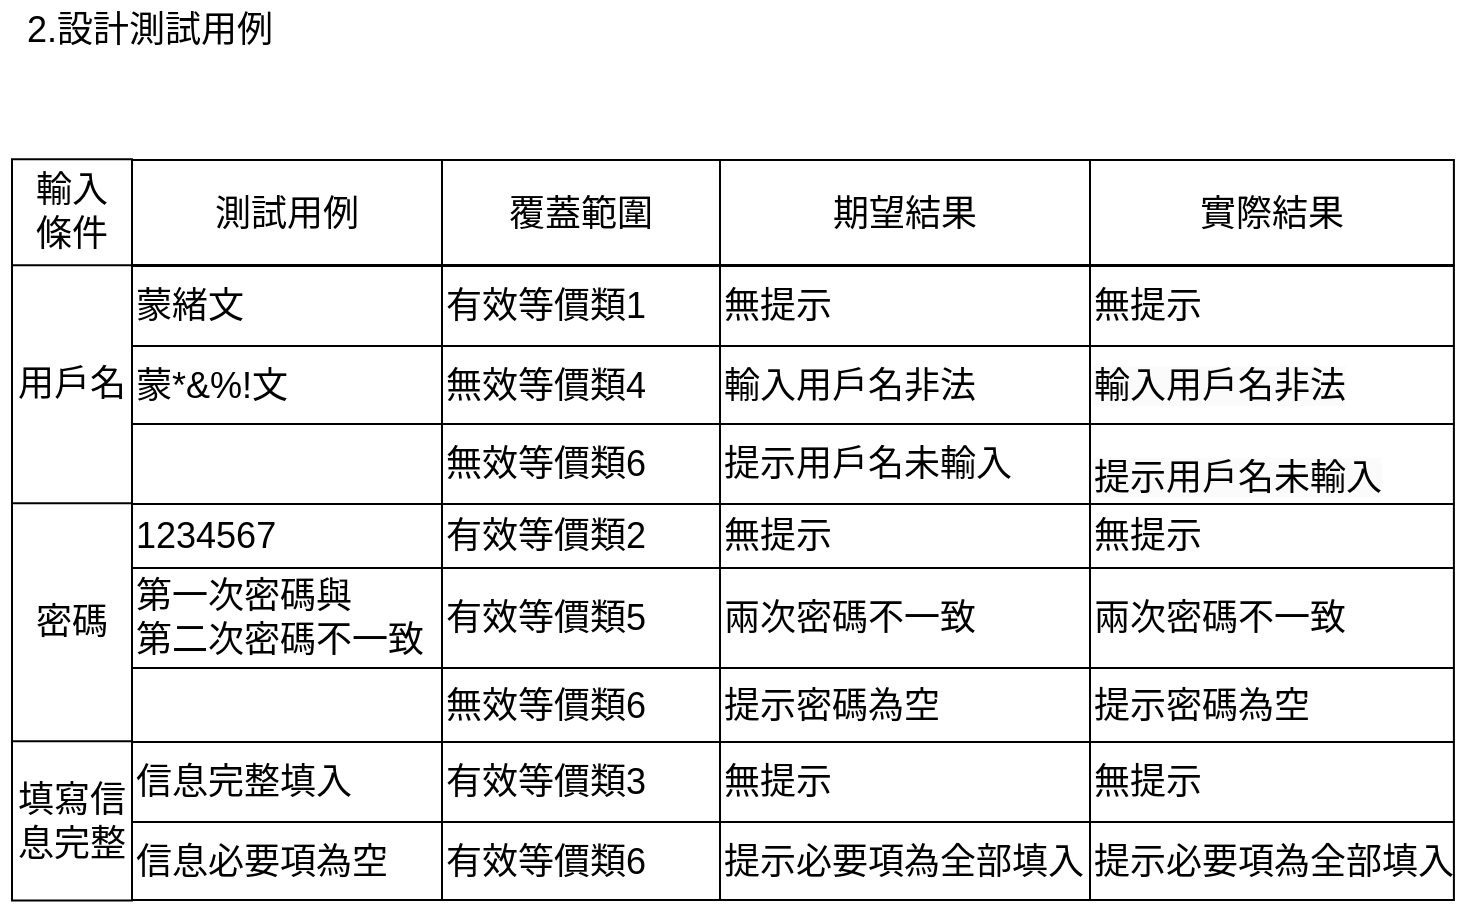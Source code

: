 <mxfile version="22.1.11" type="device">
  <diagram name="第 1 页" id="nl0eBV8b-zQcmgFu8Siu">
    <mxGraphModel dx="1143" dy="607" grid="0" gridSize="10" guides="1" tooltips="1" connect="1" arrows="1" fold="1" page="1" pageScale="1" pageWidth="827" pageHeight="1169" math="0" shadow="0">
      <root>
        <mxCell id="0" />
        <mxCell id="1" parent="0" />
        <mxCell id="8mTVWYpHih1O1ZeY5muJ-1" value="&lt;font style=&quot;font-size: 18px;&quot;&gt;2.設計測試用例&lt;/font&gt;" style="text;html=1;strokeColor=none;fillColor=none;align=center;verticalAlign=middle;whiteSpace=wrap;rounded=0;" vertex="1" parent="1">
          <mxGeometry x="40" y="61" width="150" height="30" as="geometry" />
        </mxCell>
        <mxCell id="8mTVWYpHih1O1ZeY5muJ-85" value="" style="shape=table;startSize=0;container=1;collapsible=0;childLayout=tableLayout;" vertex="1" parent="1">
          <mxGeometry x="106" y="194" width="660.95" height="316.965" as="geometry" />
        </mxCell>
        <mxCell id="8mTVWYpHih1O1ZeY5muJ-86" value="" style="shape=tableRow;horizontal=0;startSize=0;swimlaneHead=0;swimlaneBody=0;strokeColor=inherit;top=0;left=0;bottom=0;right=0;collapsible=0;dropTarget=0;fillColor=none;points=[[0,0.5],[1,0.5]];portConstraint=eastwest;" vertex="1" parent="8mTVWYpHih1O1ZeY5muJ-85">
          <mxGeometry width="660.95" height="40" as="geometry" />
        </mxCell>
        <mxCell id="8mTVWYpHih1O1ZeY5muJ-87" value="&lt;font style=&quot;font-size: 18px;&quot;&gt;蒙緒文&lt;/font&gt;" style="shape=partialRectangle;html=1;whiteSpace=wrap;connectable=0;strokeColor=inherit;overflow=hidden;fillColor=none;top=0;left=0;bottom=0;right=0;pointerEvents=1;align=left;" vertex="1" parent="8mTVWYpHih1O1ZeY5muJ-86">
          <mxGeometry width="155" height="40" as="geometry">
            <mxRectangle width="155" height="40" as="alternateBounds" />
          </mxGeometry>
        </mxCell>
        <mxCell id="8mTVWYpHih1O1ZeY5muJ-88" value="&lt;font style=&quot;font-size: 18px;&quot;&gt;有效等價類1&lt;/font&gt;" style="shape=partialRectangle;html=1;whiteSpace=wrap;connectable=0;strokeColor=inherit;overflow=hidden;fillColor=none;top=0;left=0;bottom=0;right=0;pointerEvents=1;align=left;" vertex="1" parent="8mTVWYpHih1O1ZeY5muJ-86">
          <mxGeometry x="155" width="139" height="40" as="geometry">
            <mxRectangle width="139" height="40" as="alternateBounds" />
          </mxGeometry>
        </mxCell>
        <mxCell id="8mTVWYpHih1O1ZeY5muJ-89" value="&lt;font style=&quot;font-size: 18px;&quot;&gt;無提示&lt;/font&gt;" style="shape=partialRectangle;html=1;whiteSpace=wrap;connectable=0;strokeColor=inherit;overflow=hidden;fillColor=none;top=0;left=0;bottom=0;right=0;pointerEvents=1;align=left;" vertex="1" parent="8mTVWYpHih1O1ZeY5muJ-86">
          <mxGeometry x="294" width="185" height="40" as="geometry">
            <mxRectangle width="185" height="40" as="alternateBounds" />
          </mxGeometry>
        </mxCell>
        <mxCell id="8mTVWYpHih1O1ZeY5muJ-90" value="&lt;font style=&quot;font-size: 18px;&quot;&gt;無提示&lt;/font&gt;" style="shape=partialRectangle;html=1;whiteSpace=wrap;connectable=0;strokeColor=inherit;overflow=hidden;fillColor=none;top=0;left=0;bottom=0;right=0;pointerEvents=1;align=left;" vertex="1" parent="8mTVWYpHih1O1ZeY5muJ-86">
          <mxGeometry x="479" width="182" height="40" as="geometry">
            <mxRectangle width="182" height="40" as="alternateBounds" />
          </mxGeometry>
        </mxCell>
        <mxCell id="8mTVWYpHih1O1ZeY5muJ-91" value="" style="shape=tableRow;horizontal=0;startSize=0;swimlaneHead=0;swimlaneBody=0;strokeColor=inherit;top=0;left=0;bottom=0;right=0;collapsible=0;dropTarget=0;fillColor=none;points=[[0,0.5],[1,0.5]];portConstraint=eastwest;" vertex="1" parent="8mTVWYpHih1O1ZeY5muJ-85">
          <mxGeometry y="40" width="660.95" height="39" as="geometry" />
        </mxCell>
        <mxCell id="8mTVWYpHih1O1ZeY5muJ-92" value="&lt;font style=&quot;font-size: 18px;&quot;&gt;蒙*&amp;amp;%!文&lt;/font&gt;" style="shape=partialRectangle;html=1;whiteSpace=wrap;connectable=0;strokeColor=inherit;overflow=hidden;fillColor=none;top=0;left=0;bottom=0;right=0;pointerEvents=1;align=left;" vertex="1" parent="8mTVWYpHih1O1ZeY5muJ-91">
          <mxGeometry width="155" height="39" as="geometry">
            <mxRectangle width="155" height="39" as="alternateBounds" />
          </mxGeometry>
        </mxCell>
        <mxCell id="8mTVWYpHih1O1ZeY5muJ-93" value="&lt;font style=&quot;font-size: 18px;&quot;&gt;無效等價類4&lt;/font&gt;" style="shape=partialRectangle;html=1;whiteSpace=wrap;connectable=0;strokeColor=inherit;overflow=hidden;fillColor=none;top=0;left=0;bottom=0;right=0;pointerEvents=1;align=left;" vertex="1" parent="8mTVWYpHih1O1ZeY5muJ-91">
          <mxGeometry x="155" width="139" height="39" as="geometry">
            <mxRectangle width="139" height="39" as="alternateBounds" />
          </mxGeometry>
        </mxCell>
        <mxCell id="8mTVWYpHih1O1ZeY5muJ-94" value="&lt;font style=&quot;font-size: 18px;&quot;&gt;輸入用戶名非法&lt;/font&gt;" style="shape=partialRectangle;html=1;whiteSpace=wrap;connectable=0;strokeColor=inherit;overflow=hidden;fillColor=none;top=0;left=0;bottom=0;right=0;pointerEvents=1;align=left;" vertex="1" parent="8mTVWYpHih1O1ZeY5muJ-91">
          <mxGeometry x="294" width="185" height="39" as="geometry">
            <mxRectangle width="185" height="39" as="alternateBounds" />
          </mxGeometry>
        </mxCell>
        <mxCell id="8mTVWYpHih1O1ZeY5muJ-95" value="&lt;span style=&quot;color: rgb(0, 0, 0); font-family: Helvetica; font-size: 18px; font-style: normal; font-variant-ligatures: normal; font-variant-caps: normal; font-weight: 400; letter-spacing: normal; orphans: 2; text-align: left; text-indent: 0px; text-transform: none; widows: 2; word-spacing: 0px; -webkit-text-stroke-width: 0px; background-color: rgb(251, 251, 251); text-decoration-thickness: initial; text-decoration-style: initial; text-decoration-color: initial; float: none; display: inline !important;&quot;&gt;輸入用戶名非法&lt;/span&gt;" style="shape=partialRectangle;html=1;whiteSpace=wrap;connectable=0;strokeColor=inherit;overflow=hidden;fillColor=none;top=0;left=0;bottom=0;right=0;pointerEvents=1;align=left;" vertex="1" parent="8mTVWYpHih1O1ZeY5muJ-91">
          <mxGeometry x="479" width="182" height="39" as="geometry">
            <mxRectangle width="182" height="39" as="alternateBounds" />
          </mxGeometry>
        </mxCell>
        <mxCell id="8mTVWYpHih1O1ZeY5muJ-96" value="" style="shape=tableRow;horizontal=0;startSize=0;swimlaneHead=0;swimlaneBody=0;strokeColor=inherit;top=0;left=0;bottom=0;right=0;collapsible=0;dropTarget=0;fillColor=none;points=[[0,0.5],[1,0.5]];portConstraint=eastwest;" vertex="1" parent="8mTVWYpHih1O1ZeY5muJ-85">
          <mxGeometry y="79" width="660.95" height="40" as="geometry" />
        </mxCell>
        <mxCell id="8mTVWYpHih1O1ZeY5muJ-97" value="" style="shape=partialRectangle;html=1;whiteSpace=wrap;connectable=0;strokeColor=inherit;overflow=hidden;fillColor=none;top=0;left=0;bottom=0;right=0;pointerEvents=1;" vertex="1" parent="8mTVWYpHih1O1ZeY5muJ-96">
          <mxGeometry width="155" height="40" as="geometry">
            <mxRectangle width="155" height="40" as="alternateBounds" />
          </mxGeometry>
        </mxCell>
        <mxCell id="8mTVWYpHih1O1ZeY5muJ-98" value="&lt;font style=&quot;font-size: 18px;&quot;&gt;無效等價類6&lt;/font&gt;" style="shape=partialRectangle;html=1;whiteSpace=wrap;connectable=0;strokeColor=inherit;overflow=hidden;fillColor=none;top=0;left=0;bottom=0;right=0;pointerEvents=1;align=left;" vertex="1" parent="8mTVWYpHih1O1ZeY5muJ-96">
          <mxGeometry x="155" width="139" height="40" as="geometry">
            <mxRectangle width="139" height="40" as="alternateBounds" />
          </mxGeometry>
        </mxCell>
        <mxCell id="8mTVWYpHih1O1ZeY5muJ-99" value="&lt;font style=&quot;font-size: 18px;&quot;&gt;提示用戶名未輸入&lt;/font&gt;" style="shape=partialRectangle;html=1;whiteSpace=wrap;connectable=0;strokeColor=inherit;overflow=hidden;fillColor=none;top=0;left=0;bottom=0;right=0;pointerEvents=1;align=left;" vertex="1" parent="8mTVWYpHih1O1ZeY5muJ-96">
          <mxGeometry x="294" width="185" height="40" as="geometry">
            <mxRectangle width="185" height="40" as="alternateBounds" />
          </mxGeometry>
        </mxCell>
        <mxCell id="8mTVWYpHih1O1ZeY5muJ-100" value="&lt;br&gt;&lt;span style=&quot;color: rgb(0, 0, 0); font-family: Helvetica; font-size: 18px; font-style: normal; font-variant-ligatures: normal; font-variant-caps: normal; font-weight: 400; letter-spacing: normal; orphans: 2; text-indent: 0px; text-transform: none; widows: 2; word-spacing: 0px; -webkit-text-stroke-width: 0px; background-color: rgb(251, 251, 251); text-decoration-thickness: initial; text-decoration-style: initial; text-decoration-color: initial; float: none; display: inline !important;&quot;&gt;提示用戶名未輸入&lt;/span&gt;&lt;br&gt;" style="shape=partialRectangle;html=1;whiteSpace=wrap;connectable=0;strokeColor=inherit;overflow=hidden;fillColor=none;top=0;left=0;bottom=0;right=0;pointerEvents=1;align=left;" vertex="1" parent="8mTVWYpHih1O1ZeY5muJ-96">
          <mxGeometry x="479" width="182" height="40" as="geometry">
            <mxRectangle width="182" height="40" as="alternateBounds" />
          </mxGeometry>
        </mxCell>
        <mxCell id="8mTVWYpHih1O1ZeY5muJ-101" value="" style="shape=tableRow;horizontal=0;startSize=0;swimlaneHead=0;swimlaneBody=0;strokeColor=inherit;top=0;left=0;bottom=0;right=0;collapsible=0;dropTarget=0;fillColor=none;points=[[0,0.5],[1,0.5]];portConstraint=eastwest;" vertex="1" parent="8mTVWYpHih1O1ZeY5muJ-85">
          <mxGeometry y="119" width="660.95" height="32" as="geometry" />
        </mxCell>
        <mxCell id="8mTVWYpHih1O1ZeY5muJ-102" value="&lt;font style=&quot;font-size: 18px;&quot;&gt;1234567&lt;/font&gt;" style="shape=partialRectangle;html=1;whiteSpace=wrap;connectable=0;strokeColor=inherit;overflow=hidden;fillColor=none;top=0;left=0;bottom=0;right=0;pointerEvents=1;align=left;" vertex="1" parent="8mTVWYpHih1O1ZeY5muJ-101">
          <mxGeometry width="155" height="32" as="geometry">
            <mxRectangle width="155" height="32" as="alternateBounds" />
          </mxGeometry>
        </mxCell>
        <mxCell id="8mTVWYpHih1O1ZeY5muJ-103" value="&lt;font style=&quot;font-size: 18px;&quot;&gt;有效等價類2&lt;/font&gt;" style="shape=partialRectangle;html=1;whiteSpace=wrap;connectable=0;strokeColor=inherit;overflow=hidden;fillColor=none;top=0;left=0;bottom=0;right=0;pointerEvents=1;align=left;" vertex="1" parent="8mTVWYpHih1O1ZeY5muJ-101">
          <mxGeometry x="155" width="139" height="32" as="geometry">
            <mxRectangle width="139" height="32" as="alternateBounds" />
          </mxGeometry>
        </mxCell>
        <mxCell id="8mTVWYpHih1O1ZeY5muJ-104" value="&lt;font style=&quot;font-size: 18px;&quot;&gt;無提示&lt;/font&gt;" style="shape=partialRectangle;html=1;whiteSpace=wrap;connectable=0;strokeColor=inherit;overflow=hidden;fillColor=none;top=0;left=0;bottom=0;right=0;pointerEvents=1;align=left;" vertex="1" parent="8mTVWYpHih1O1ZeY5muJ-101">
          <mxGeometry x="294" width="185" height="32" as="geometry">
            <mxRectangle width="185" height="32" as="alternateBounds" />
          </mxGeometry>
        </mxCell>
        <mxCell id="8mTVWYpHih1O1ZeY5muJ-105" value="&lt;font style=&quot;font-size: 18px;&quot;&gt;無提示&lt;/font&gt;" style="shape=partialRectangle;html=1;whiteSpace=wrap;connectable=0;strokeColor=inherit;overflow=hidden;fillColor=none;top=0;left=0;bottom=0;right=0;pointerEvents=1;align=left;" vertex="1" parent="8mTVWYpHih1O1ZeY5muJ-101">
          <mxGeometry x="479" width="182" height="32" as="geometry">
            <mxRectangle width="182" height="32" as="alternateBounds" />
          </mxGeometry>
        </mxCell>
        <mxCell id="8mTVWYpHih1O1ZeY5muJ-106" value="" style="shape=tableRow;horizontal=0;startSize=0;swimlaneHead=0;swimlaneBody=0;strokeColor=inherit;top=0;left=0;bottom=0;right=0;collapsible=0;dropTarget=0;fillColor=none;points=[[0,0.5],[1,0.5]];portConstraint=eastwest;" vertex="1" parent="8mTVWYpHih1O1ZeY5muJ-85">
          <mxGeometry y="151" width="660.95" height="50" as="geometry" />
        </mxCell>
        <mxCell id="8mTVWYpHih1O1ZeY5muJ-107" value="&lt;font style=&quot;font-size: 18px;&quot;&gt;第一次密碼與&lt;br&gt;第二次密碼不一致&lt;/font&gt;" style="shape=partialRectangle;html=1;whiteSpace=wrap;connectable=0;strokeColor=inherit;overflow=hidden;fillColor=none;top=0;left=0;bottom=0;right=0;pointerEvents=1;align=left;" vertex="1" parent="8mTVWYpHih1O1ZeY5muJ-106">
          <mxGeometry width="155" height="50" as="geometry">
            <mxRectangle width="155" height="50" as="alternateBounds" />
          </mxGeometry>
        </mxCell>
        <mxCell id="8mTVWYpHih1O1ZeY5muJ-108" value="&lt;font style=&quot;font-size: 18px;&quot;&gt;有效等價類5&lt;/font&gt;" style="shape=partialRectangle;html=1;whiteSpace=wrap;connectable=0;strokeColor=inherit;overflow=hidden;fillColor=none;top=0;left=0;bottom=0;right=0;pointerEvents=1;align=left;" vertex="1" parent="8mTVWYpHih1O1ZeY5muJ-106">
          <mxGeometry x="155" width="139" height="50" as="geometry">
            <mxRectangle width="139" height="50" as="alternateBounds" />
          </mxGeometry>
        </mxCell>
        <mxCell id="8mTVWYpHih1O1ZeY5muJ-109" value="&lt;font style=&quot;font-size: 18px;&quot;&gt;兩次密碼不一致&lt;/font&gt;" style="shape=partialRectangle;html=1;whiteSpace=wrap;connectable=0;strokeColor=inherit;overflow=hidden;fillColor=none;top=0;left=0;bottom=0;right=0;pointerEvents=1;align=left;" vertex="1" parent="8mTVWYpHih1O1ZeY5muJ-106">
          <mxGeometry x="294" width="185" height="50" as="geometry">
            <mxRectangle width="185" height="50" as="alternateBounds" />
          </mxGeometry>
        </mxCell>
        <mxCell id="8mTVWYpHih1O1ZeY5muJ-110" value="&lt;div style=&quot;&quot;&gt;&lt;span style=&quot;font-size: 18px;&quot;&gt;兩次密碼不一致&lt;/span&gt;&lt;/div&gt;" style="shape=partialRectangle;html=1;whiteSpace=wrap;connectable=0;strokeColor=inherit;overflow=hidden;fillColor=none;top=0;left=0;bottom=0;right=0;pointerEvents=1;align=left;" vertex="1" parent="8mTVWYpHih1O1ZeY5muJ-106">
          <mxGeometry x="479" width="182" height="50" as="geometry">
            <mxRectangle width="182" height="50" as="alternateBounds" />
          </mxGeometry>
        </mxCell>
        <mxCell id="8mTVWYpHih1O1ZeY5muJ-111" value="" style="shape=tableRow;horizontal=0;startSize=0;swimlaneHead=0;swimlaneBody=0;strokeColor=inherit;top=0;left=0;bottom=0;right=0;collapsible=0;dropTarget=0;fillColor=none;points=[[0,0.5],[1,0.5]];portConstraint=eastwest;" vertex="1" parent="8mTVWYpHih1O1ZeY5muJ-85">
          <mxGeometry y="201" width="660.95" height="37" as="geometry" />
        </mxCell>
        <mxCell id="8mTVWYpHih1O1ZeY5muJ-112" value="" style="shape=partialRectangle;html=1;whiteSpace=wrap;connectable=0;strokeColor=inherit;overflow=hidden;fillColor=none;top=0;left=0;bottom=0;right=0;pointerEvents=1;" vertex="1" parent="8mTVWYpHih1O1ZeY5muJ-111">
          <mxGeometry width="155" height="37" as="geometry">
            <mxRectangle width="155" height="37" as="alternateBounds" />
          </mxGeometry>
        </mxCell>
        <mxCell id="8mTVWYpHih1O1ZeY5muJ-113" value="&lt;font style=&quot;font-size: 18px;&quot;&gt;無效等價類6&lt;/font&gt;" style="shape=partialRectangle;html=1;whiteSpace=wrap;connectable=0;strokeColor=inherit;overflow=hidden;fillColor=none;top=0;left=0;bottom=0;right=0;pointerEvents=1;align=left;" vertex="1" parent="8mTVWYpHih1O1ZeY5muJ-111">
          <mxGeometry x="155" width="139" height="37" as="geometry">
            <mxRectangle width="139" height="37" as="alternateBounds" />
          </mxGeometry>
        </mxCell>
        <mxCell id="8mTVWYpHih1O1ZeY5muJ-114" value="&lt;font style=&quot;font-size: 18px;&quot;&gt;提示密碼為空&lt;/font&gt;" style="shape=partialRectangle;html=1;whiteSpace=wrap;connectable=0;strokeColor=inherit;overflow=hidden;fillColor=none;top=0;left=0;bottom=0;right=0;pointerEvents=1;align=left;" vertex="1" parent="8mTVWYpHih1O1ZeY5muJ-111">
          <mxGeometry x="294" width="185" height="37" as="geometry">
            <mxRectangle width="185" height="37" as="alternateBounds" />
          </mxGeometry>
        </mxCell>
        <mxCell id="8mTVWYpHih1O1ZeY5muJ-115" value="&lt;font style=&quot;font-size: 18px;&quot;&gt;提示密碼為空&lt;/font&gt;" style="shape=partialRectangle;html=1;whiteSpace=wrap;connectable=0;strokeColor=inherit;overflow=hidden;fillColor=none;top=0;left=0;bottom=0;right=0;pointerEvents=1;align=left;" vertex="1" parent="8mTVWYpHih1O1ZeY5muJ-111">
          <mxGeometry x="479" width="182" height="37" as="geometry">
            <mxRectangle width="182" height="37" as="alternateBounds" />
          </mxGeometry>
        </mxCell>
        <mxCell id="8mTVWYpHih1O1ZeY5muJ-116" value="" style="shape=tableRow;horizontal=0;startSize=0;swimlaneHead=0;swimlaneBody=0;strokeColor=inherit;top=0;left=0;bottom=0;right=0;collapsible=0;dropTarget=0;fillColor=none;points=[[0,0.5],[1,0.5]];portConstraint=eastwest;" vertex="1" parent="8mTVWYpHih1O1ZeY5muJ-85">
          <mxGeometry y="238" width="660.95" height="40" as="geometry" />
        </mxCell>
        <mxCell id="8mTVWYpHih1O1ZeY5muJ-117" value="&lt;font style=&quot;font-size: 18px;&quot;&gt;信息完整填入&lt;/font&gt;" style="shape=partialRectangle;html=1;whiteSpace=wrap;connectable=0;strokeColor=inherit;overflow=hidden;fillColor=none;top=0;left=0;bottom=0;right=0;pointerEvents=1;align=left;" vertex="1" parent="8mTVWYpHih1O1ZeY5muJ-116">
          <mxGeometry width="155" height="40" as="geometry">
            <mxRectangle width="155" height="40" as="alternateBounds" />
          </mxGeometry>
        </mxCell>
        <mxCell id="8mTVWYpHih1O1ZeY5muJ-118" value="&lt;font style=&quot;font-size: 18px;&quot;&gt;有效等價類3&lt;/font&gt;" style="shape=partialRectangle;html=1;whiteSpace=wrap;connectable=0;strokeColor=inherit;overflow=hidden;fillColor=none;top=0;left=0;bottom=0;right=0;pointerEvents=1;align=left;" vertex="1" parent="8mTVWYpHih1O1ZeY5muJ-116">
          <mxGeometry x="155" width="139" height="40" as="geometry">
            <mxRectangle width="139" height="40" as="alternateBounds" />
          </mxGeometry>
        </mxCell>
        <mxCell id="8mTVWYpHih1O1ZeY5muJ-119" value="&lt;font style=&quot;font-size: 18px;&quot;&gt;無提示&lt;/font&gt;" style="shape=partialRectangle;html=1;whiteSpace=wrap;connectable=0;strokeColor=inherit;overflow=hidden;fillColor=none;top=0;left=0;bottom=0;right=0;pointerEvents=1;align=left;" vertex="1" parent="8mTVWYpHih1O1ZeY5muJ-116">
          <mxGeometry x="294" width="185" height="40" as="geometry">
            <mxRectangle width="185" height="40" as="alternateBounds" />
          </mxGeometry>
        </mxCell>
        <mxCell id="8mTVWYpHih1O1ZeY5muJ-120" value="&lt;font style=&quot;font-size: 18px;&quot;&gt;無提示&lt;/font&gt;" style="shape=partialRectangle;html=1;whiteSpace=wrap;connectable=0;strokeColor=inherit;overflow=hidden;fillColor=none;top=0;left=0;bottom=0;right=0;pointerEvents=1;align=left;" vertex="1" parent="8mTVWYpHih1O1ZeY5muJ-116">
          <mxGeometry x="479" width="182" height="40" as="geometry">
            <mxRectangle width="182" height="40" as="alternateBounds" />
          </mxGeometry>
        </mxCell>
        <mxCell id="8mTVWYpHih1O1ZeY5muJ-121" value="" style="shape=tableRow;horizontal=0;startSize=0;swimlaneHead=0;swimlaneBody=0;strokeColor=inherit;top=0;left=0;bottom=0;right=0;collapsible=0;dropTarget=0;fillColor=none;points=[[0,0.5],[1,0.5]];portConstraint=eastwest;" vertex="1" parent="8mTVWYpHih1O1ZeY5muJ-85">
          <mxGeometry y="278" width="660.95" height="39" as="geometry" />
        </mxCell>
        <mxCell id="8mTVWYpHih1O1ZeY5muJ-122" value="&lt;font style=&quot;font-size: 18px;&quot;&gt;信息必要項為空&lt;/font&gt;" style="shape=partialRectangle;html=1;whiteSpace=wrap;connectable=0;strokeColor=inherit;overflow=hidden;fillColor=none;top=0;left=0;bottom=0;right=0;pointerEvents=1;align=left;" vertex="1" parent="8mTVWYpHih1O1ZeY5muJ-121">
          <mxGeometry width="155" height="39" as="geometry">
            <mxRectangle width="155" height="39" as="alternateBounds" />
          </mxGeometry>
        </mxCell>
        <mxCell id="8mTVWYpHih1O1ZeY5muJ-123" value="&lt;font style=&quot;font-size: 18px;&quot;&gt;有效等價類6&lt;/font&gt;" style="shape=partialRectangle;html=1;whiteSpace=wrap;connectable=0;strokeColor=inherit;overflow=hidden;fillColor=none;top=0;left=0;bottom=0;right=0;pointerEvents=1;align=left;" vertex="1" parent="8mTVWYpHih1O1ZeY5muJ-121">
          <mxGeometry x="155" width="139" height="39" as="geometry">
            <mxRectangle width="139" height="39" as="alternateBounds" />
          </mxGeometry>
        </mxCell>
        <mxCell id="8mTVWYpHih1O1ZeY5muJ-124" value="&lt;font style=&quot;font-size: 18px;&quot;&gt;提示必要項為全部填入&lt;/font&gt;" style="shape=partialRectangle;html=1;whiteSpace=wrap;connectable=0;strokeColor=inherit;overflow=hidden;fillColor=none;top=0;left=0;bottom=0;right=0;pointerEvents=1;align=left;" vertex="1" parent="8mTVWYpHih1O1ZeY5muJ-121">
          <mxGeometry x="294" width="185" height="39" as="geometry">
            <mxRectangle width="185" height="39" as="alternateBounds" />
          </mxGeometry>
        </mxCell>
        <mxCell id="8mTVWYpHih1O1ZeY5muJ-125" value="&lt;font style=&quot;font-size: 18px;&quot;&gt;提示必要項為全部填入&lt;/font&gt;" style="shape=partialRectangle;html=1;whiteSpace=wrap;connectable=0;strokeColor=inherit;overflow=hidden;fillColor=none;top=0;left=0;bottom=0;right=0;pointerEvents=1;align=left;" vertex="1" parent="8mTVWYpHih1O1ZeY5muJ-121">
          <mxGeometry x="479" width="182" height="39" as="geometry">
            <mxRectangle width="182" height="39" as="alternateBounds" />
          </mxGeometry>
        </mxCell>
        <mxCell id="8mTVWYpHih1O1ZeY5muJ-158" value="" style="shape=table;startSize=0;container=1;collapsible=0;childLayout=tableLayout;" vertex="1" parent="1">
          <mxGeometry x="46" y="140.62" width="60" height="370.623" as="geometry" />
        </mxCell>
        <mxCell id="8mTVWYpHih1O1ZeY5muJ-159" value="" style="shape=tableRow;horizontal=0;startSize=0;swimlaneHead=0;swimlaneBody=0;strokeColor=inherit;top=0;left=0;bottom=0;right=0;collapsible=0;dropTarget=0;fillColor=none;points=[[0,0.5],[1,0.5]];portConstraint=eastwest;" vertex="1" parent="8mTVWYpHih1O1ZeY5muJ-158">
          <mxGeometry width="60" height="53" as="geometry" />
        </mxCell>
        <mxCell id="8mTVWYpHih1O1ZeY5muJ-160" value="&lt;font style=&quot;font-size: 18px;&quot;&gt;輸入&lt;br&gt;條件&lt;/font&gt;" style="shape=partialRectangle;html=1;whiteSpace=wrap;connectable=0;strokeColor=inherit;overflow=hidden;fillColor=none;top=0;left=0;bottom=0;right=0;pointerEvents=1;" vertex="1" parent="8mTVWYpHih1O1ZeY5muJ-159">
          <mxGeometry width="60" height="53" as="geometry">
            <mxRectangle width="60" height="53" as="alternateBounds" />
          </mxGeometry>
        </mxCell>
        <mxCell id="8mTVWYpHih1O1ZeY5muJ-161" value="" style="shape=tableRow;horizontal=0;startSize=0;swimlaneHead=0;swimlaneBody=0;strokeColor=inherit;top=0;left=0;bottom=0;right=0;collapsible=0;dropTarget=0;fillColor=none;points=[[0,0.5],[1,0.5]];portConstraint=eastwest;" vertex="1" parent="8mTVWYpHih1O1ZeY5muJ-158">
          <mxGeometry y="53" width="60" height="119" as="geometry" />
        </mxCell>
        <mxCell id="8mTVWYpHih1O1ZeY5muJ-162" value="&lt;font style=&quot;font-size: 18px;&quot;&gt;用戶名&lt;/font&gt;" style="shape=partialRectangle;html=1;whiteSpace=wrap;connectable=0;strokeColor=inherit;overflow=hidden;fillColor=none;top=0;left=0;bottom=0;right=0;pointerEvents=1;" vertex="1" parent="8mTVWYpHih1O1ZeY5muJ-161">
          <mxGeometry width="60" height="119" as="geometry">
            <mxRectangle width="60" height="119" as="alternateBounds" />
          </mxGeometry>
        </mxCell>
        <mxCell id="8mTVWYpHih1O1ZeY5muJ-163" value="" style="shape=tableRow;horizontal=0;startSize=0;swimlaneHead=0;swimlaneBody=0;strokeColor=inherit;top=0;left=0;bottom=0;right=0;collapsible=0;dropTarget=0;fillColor=none;points=[[0,0.5],[1,0.5]];portConstraint=eastwest;" vertex="1" parent="8mTVWYpHih1O1ZeY5muJ-158">
          <mxGeometry y="172" width="60" height="119" as="geometry" />
        </mxCell>
        <mxCell id="8mTVWYpHih1O1ZeY5muJ-164" value="&lt;font style=&quot;font-size: 18px;&quot;&gt;密碼&lt;/font&gt;" style="shape=partialRectangle;html=1;whiteSpace=wrap;connectable=0;strokeColor=inherit;overflow=hidden;fillColor=none;top=0;left=0;bottom=0;right=0;pointerEvents=1;" vertex="1" parent="8mTVWYpHih1O1ZeY5muJ-163">
          <mxGeometry width="60" height="119" as="geometry">
            <mxRectangle width="60" height="119" as="alternateBounds" />
          </mxGeometry>
        </mxCell>
        <mxCell id="8mTVWYpHih1O1ZeY5muJ-165" value="" style="shape=tableRow;horizontal=0;startSize=0;swimlaneHead=0;swimlaneBody=0;strokeColor=inherit;top=0;left=0;bottom=0;right=0;collapsible=0;dropTarget=0;fillColor=none;points=[[0,0.5],[1,0.5]];portConstraint=eastwest;" vertex="1" parent="8mTVWYpHih1O1ZeY5muJ-158">
          <mxGeometry y="291" width="60" height="80" as="geometry" />
        </mxCell>
        <mxCell id="8mTVWYpHih1O1ZeY5muJ-166" value="&lt;font style=&quot;font-size: 18px;&quot;&gt;填寫信息完整&lt;/font&gt;" style="shape=partialRectangle;html=1;whiteSpace=wrap;connectable=0;strokeColor=inherit;overflow=hidden;fillColor=none;top=0;left=0;bottom=0;right=0;pointerEvents=1;" vertex="1" parent="8mTVWYpHih1O1ZeY5muJ-165">
          <mxGeometry width="60" height="80" as="geometry">
            <mxRectangle width="60" height="80" as="alternateBounds" />
          </mxGeometry>
        </mxCell>
        <mxCell id="8mTVWYpHih1O1ZeY5muJ-168" value="" style="shape=table;startSize=0;container=1;collapsible=0;childLayout=tableLayout;" vertex="1" parent="1">
          <mxGeometry x="106" y="141" width="660.95" height="52.55" as="geometry" />
        </mxCell>
        <mxCell id="8mTVWYpHih1O1ZeY5muJ-169" value="" style="shape=tableRow;horizontal=0;startSize=0;swimlaneHead=0;swimlaneBody=0;strokeColor=inherit;top=0;left=0;bottom=0;right=0;collapsible=0;dropTarget=0;fillColor=none;points=[[0,0.5],[1,0.5]];portConstraint=eastwest;" vertex="1" parent="8mTVWYpHih1O1ZeY5muJ-168">
          <mxGeometry width="660.95" height="53" as="geometry" />
        </mxCell>
        <mxCell id="8mTVWYpHih1O1ZeY5muJ-170" value="&lt;font style=&quot;font-size: 18px;&quot;&gt;測試用例&lt;/font&gt;" style="shape=partialRectangle;html=1;whiteSpace=wrap;connectable=0;strokeColor=inherit;overflow=hidden;fillColor=none;top=0;left=0;bottom=0;right=0;pointerEvents=1;" vertex="1" parent="8mTVWYpHih1O1ZeY5muJ-169">
          <mxGeometry width="155" height="53" as="geometry">
            <mxRectangle width="155" height="53" as="alternateBounds" />
          </mxGeometry>
        </mxCell>
        <mxCell id="8mTVWYpHih1O1ZeY5muJ-171" value="&lt;font style=&quot;font-size: 18px;&quot;&gt;覆蓋範圍&lt;/font&gt;" style="shape=partialRectangle;html=1;whiteSpace=wrap;connectable=0;strokeColor=inherit;overflow=hidden;fillColor=none;top=0;left=0;bottom=0;right=0;pointerEvents=1;" vertex="1" parent="8mTVWYpHih1O1ZeY5muJ-169">
          <mxGeometry x="155" width="139" height="53" as="geometry">
            <mxRectangle width="139" height="53" as="alternateBounds" />
          </mxGeometry>
        </mxCell>
        <mxCell id="8mTVWYpHih1O1ZeY5muJ-172" value="&lt;font style=&quot;font-size: 18px;&quot;&gt;期望結果&lt;/font&gt;" style="shape=partialRectangle;html=1;whiteSpace=wrap;connectable=0;strokeColor=inherit;overflow=hidden;fillColor=none;top=0;left=0;bottom=0;right=0;pointerEvents=1;" vertex="1" parent="8mTVWYpHih1O1ZeY5muJ-169">
          <mxGeometry x="294" width="185" height="53" as="geometry">
            <mxRectangle width="185" height="53" as="alternateBounds" />
          </mxGeometry>
        </mxCell>
        <mxCell id="8mTVWYpHih1O1ZeY5muJ-173" value="&lt;font style=&quot;font-size: 18px;&quot;&gt;實際結果&lt;/font&gt;" style="shape=partialRectangle;html=1;whiteSpace=wrap;connectable=0;strokeColor=inherit;overflow=hidden;fillColor=none;top=0;left=0;bottom=0;right=0;pointerEvents=1;" vertex="1" parent="8mTVWYpHih1O1ZeY5muJ-169">
          <mxGeometry x="479" width="182" height="53" as="geometry">
            <mxRectangle width="182" height="53" as="alternateBounds" />
          </mxGeometry>
        </mxCell>
      </root>
    </mxGraphModel>
  </diagram>
</mxfile>
